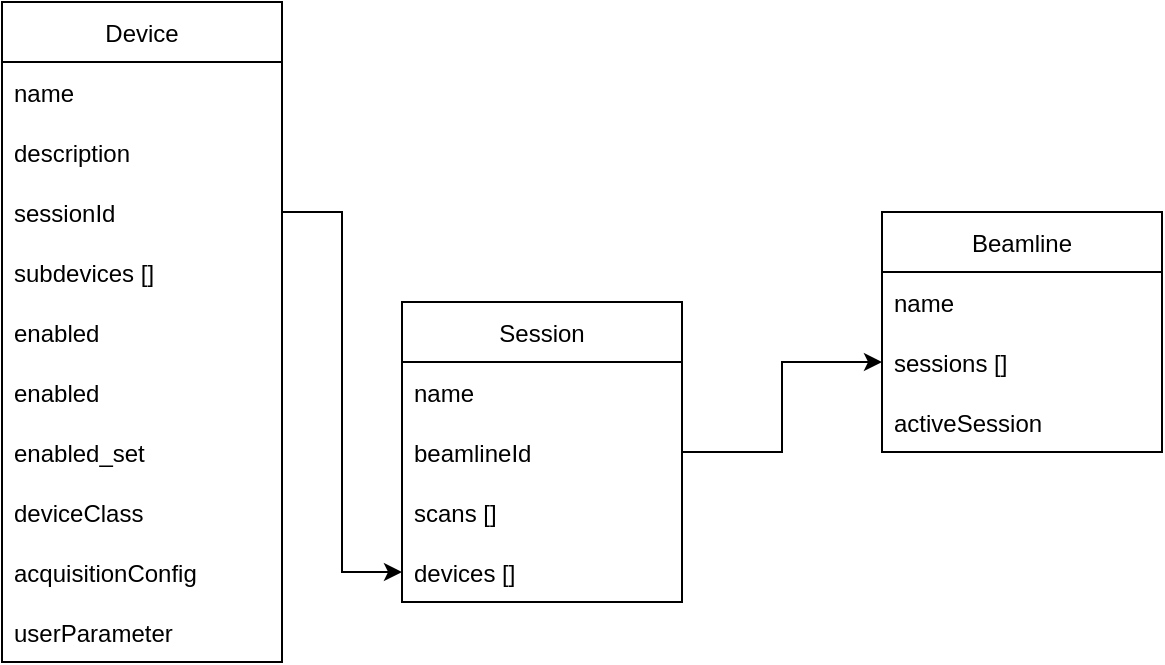 <mxfile>
    <diagram id="lM8l5Z0Aq0sgoTEFW-dG" name="current">
        <mxGraphModel dx="2644" dy="915" grid="1" gridSize="10" guides="1" tooltips="1" connect="1" arrows="1" fold="1" page="1" pageScale="1" pageWidth="1169" pageHeight="827" math="0" shadow="0">
            <root>
                <mxCell id="soIy7uyMmyg0S_ZOvgGp-0"/>
                <mxCell id="soIy7uyMmyg0S_ZOvgGp-1" parent="soIy7uyMmyg0S_ZOvgGp-0"/>
                <mxCell id="gN9IKqw32R8cD9rMZOcJ-0" value="Session" style="swimlane;fontStyle=0;childLayout=stackLayout;horizontal=1;startSize=30;horizontalStack=0;resizeParent=1;resizeParentMax=0;resizeLast=0;collapsible=1;marginBottom=0;" vertex="1" parent="soIy7uyMmyg0S_ZOvgGp-1">
                    <mxGeometry x="-670" y="360" width="140" height="150" as="geometry"/>
                </mxCell>
                <mxCell id="gN9IKqw32R8cD9rMZOcJ-1" value="name" style="text;strokeColor=none;fillColor=none;align=left;verticalAlign=middle;spacingLeft=4;spacingRight=4;overflow=hidden;points=[[0,0.5],[1,0.5]];portConstraint=eastwest;rotatable=0;" vertex="1" parent="gN9IKqw32R8cD9rMZOcJ-0">
                    <mxGeometry y="30" width="140" height="30" as="geometry"/>
                </mxCell>
                <mxCell id="gN9IKqw32R8cD9rMZOcJ-2" value="beamlineId" style="text;strokeColor=none;fillColor=none;align=left;verticalAlign=middle;spacingLeft=4;spacingRight=4;overflow=hidden;points=[[0,0.5],[1,0.5]];portConstraint=eastwest;rotatable=0;" vertex="1" parent="gN9IKqw32R8cD9rMZOcJ-0">
                    <mxGeometry y="60" width="140" height="30" as="geometry"/>
                </mxCell>
                <mxCell id="gN9IKqw32R8cD9rMZOcJ-3" value="scans []" style="text;strokeColor=none;fillColor=none;align=left;verticalAlign=middle;spacingLeft=4;spacingRight=4;overflow=hidden;points=[[0,0.5],[1,0.5]];portConstraint=eastwest;rotatable=0;" vertex="1" parent="gN9IKqw32R8cD9rMZOcJ-0">
                    <mxGeometry y="90" width="140" height="30" as="geometry"/>
                </mxCell>
                <mxCell id="gN9IKqw32R8cD9rMZOcJ-4" value="devices []" style="text;strokeColor=none;fillColor=none;align=left;verticalAlign=middle;spacingLeft=4;spacingRight=4;overflow=hidden;points=[[0,0.5],[1,0.5]];portConstraint=eastwest;rotatable=0;" vertex="1" parent="gN9IKqw32R8cD9rMZOcJ-0">
                    <mxGeometry y="120" width="140" height="30" as="geometry"/>
                </mxCell>
                <mxCell id="gN9IKqw32R8cD9rMZOcJ-6" style="edgeStyle=orthogonalEdgeStyle;rounded=0;orthogonalLoop=1;jettySize=auto;html=1;exitX=1;exitY=0.5;exitDx=0;exitDy=0;entryX=0;entryY=0.5;entryDx=0;entryDy=0;" edge="1" parent="soIy7uyMmyg0S_ZOvgGp-1" source="gN9IKqw32R8cD9rMZOcJ-10" target="gN9IKqw32R8cD9rMZOcJ-4">
                    <mxGeometry relative="1" as="geometry"/>
                </mxCell>
                <mxCell id="gN9IKqw32R8cD9rMZOcJ-7" value="Device" style="swimlane;fontStyle=0;childLayout=stackLayout;horizontal=1;startSize=30;horizontalStack=0;resizeParent=1;resizeParentMax=0;resizeLast=0;collapsible=1;marginBottom=0;" vertex="1" parent="soIy7uyMmyg0S_ZOvgGp-1">
                    <mxGeometry x="-870" y="210" width="140" height="330" as="geometry"/>
                </mxCell>
                <mxCell id="gN9IKqw32R8cD9rMZOcJ-8" value="name" style="text;strokeColor=none;fillColor=none;align=left;verticalAlign=middle;spacingLeft=4;spacingRight=4;overflow=hidden;points=[[0,0.5],[1,0.5]];portConstraint=eastwest;rotatable=0;" vertex="1" parent="gN9IKqw32R8cD9rMZOcJ-7">
                    <mxGeometry y="30" width="140" height="30" as="geometry"/>
                </mxCell>
                <mxCell id="gN9IKqw32R8cD9rMZOcJ-9" value="description" style="text;strokeColor=none;fillColor=none;align=left;verticalAlign=middle;spacingLeft=4;spacingRight=4;overflow=hidden;points=[[0,0.5],[1,0.5]];portConstraint=eastwest;rotatable=0;" vertex="1" parent="gN9IKqw32R8cD9rMZOcJ-7">
                    <mxGeometry y="60" width="140" height="30" as="geometry"/>
                </mxCell>
                <mxCell id="gN9IKqw32R8cD9rMZOcJ-10" value="sessionId" style="text;strokeColor=none;fillColor=none;align=left;verticalAlign=middle;spacingLeft=4;spacingRight=4;overflow=hidden;points=[[0,0.5],[1,0.5]];portConstraint=eastwest;rotatable=0;" vertex="1" parent="gN9IKqw32R8cD9rMZOcJ-7">
                    <mxGeometry y="90" width="140" height="30" as="geometry"/>
                </mxCell>
                <mxCell id="gN9IKqw32R8cD9rMZOcJ-11" value="subdevices []" style="text;strokeColor=none;fillColor=none;align=left;verticalAlign=middle;spacingLeft=4;spacingRight=4;overflow=hidden;points=[[0,0.5],[1,0.5]];portConstraint=eastwest;rotatable=0;" vertex="1" parent="gN9IKqw32R8cD9rMZOcJ-7">
                    <mxGeometry y="120" width="140" height="30" as="geometry"/>
                </mxCell>
                <mxCell id="gN9IKqw32R8cD9rMZOcJ-12" value="enabled" style="text;strokeColor=none;fillColor=none;align=left;verticalAlign=middle;spacingLeft=4;spacingRight=4;overflow=hidden;points=[[0,0.5],[1,0.5]];portConstraint=eastwest;rotatable=0;" vertex="1" parent="gN9IKqw32R8cD9rMZOcJ-7">
                    <mxGeometry y="150" width="140" height="30" as="geometry"/>
                </mxCell>
                <mxCell id="gN9IKqw32R8cD9rMZOcJ-13" value="enabled" style="text;strokeColor=none;fillColor=none;align=left;verticalAlign=middle;spacingLeft=4;spacingRight=4;overflow=hidden;points=[[0,0.5],[1,0.5]];portConstraint=eastwest;rotatable=0;" vertex="1" parent="gN9IKqw32R8cD9rMZOcJ-7">
                    <mxGeometry y="180" width="140" height="30" as="geometry"/>
                </mxCell>
                <mxCell id="gN9IKqw32R8cD9rMZOcJ-14" value="enabled_set" style="text;strokeColor=none;fillColor=none;align=left;verticalAlign=middle;spacingLeft=4;spacingRight=4;overflow=hidden;points=[[0,0.5],[1,0.5]];portConstraint=eastwest;rotatable=0;" vertex="1" parent="gN9IKqw32R8cD9rMZOcJ-7">
                    <mxGeometry y="210" width="140" height="30" as="geometry"/>
                </mxCell>
                <mxCell id="gN9IKqw32R8cD9rMZOcJ-15" value="deviceClass" style="text;strokeColor=none;fillColor=none;align=left;verticalAlign=middle;spacingLeft=4;spacingRight=4;overflow=hidden;points=[[0,0.5],[1,0.5]];portConstraint=eastwest;rotatable=0;" vertex="1" parent="gN9IKqw32R8cD9rMZOcJ-7">
                    <mxGeometry y="240" width="140" height="30" as="geometry"/>
                </mxCell>
                <mxCell id="gN9IKqw32R8cD9rMZOcJ-16" value="acquisitionConfig" style="text;strokeColor=none;fillColor=none;align=left;verticalAlign=middle;spacingLeft=4;spacingRight=4;overflow=hidden;points=[[0,0.5],[1,0.5]];portConstraint=eastwest;rotatable=0;" vertex="1" parent="gN9IKqw32R8cD9rMZOcJ-7">
                    <mxGeometry y="270" width="140" height="30" as="geometry"/>
                </mxCell>
                <mxCell id="gN9IKqw32R8cD9rMZOcJ-17" value="userParameter" style="text;strokeColor=none;fillColor=none;align=left;verticalAlign=middle;spacingLeft=4;spacingRight=4;overflow=hidden;points=[[0,0.5],[1,0.5]];portConstraint=eastwest;rotatable=0;" vertex="1" parent="gN9IKqw32R8cD9rMZOcJ-7">
                    <mxGeometry y="300" width="140" height="30" as="geometry"/>
                </mxCell>
                <mxCell id="J91FPY6UnvLVfEPZkH6M-0" value="Beamline" style="swimlane;fontStyle=0;childLayout=stackLayout;horizontal=1;startSize=30;horizontalStack=0;resizeParent=1;resizeParentMax=0;resizeLast=0;collapsible=1;marginBottom=0;" vertex="1" parent="soIy7uyMmyg0S_ZOvgGp-1">
                    <mxGeometry x="-430" y="315" width="140" height="120" as="geometry"/>
                </mxCell>
                <mxCell id="J91FPY6UnvLVfEPZkH6M-1" value="name" style="text;strokeColor=none;fillColor=none;align=left;verticalAlign=middle;spacingLeft=4;spacingRight=4;overflow=hidden;points=[[0,0.5],[1,0.5]];portConstraint=eastwest;rotatable=0;" vertex="1" parent="J91FPY6UnvLVfEPZkH6M-0">
                    <mxGeometry y="30" width="140" height="30" as="geometry"/>
                </mxCell>
                <mxCell id="J91FPY6UnvLVfEPZkH6M-2" value="sessions []" style="text;strokeColor=none;fillColor=none;align=left;verticalAlign=middle;spacingLeft=4;spacingRight=4;overflow=hidden;points=[[0,0.5],[1,0.5]];portConstraint=eastwest;rotatable=0;" vertex="1" parent="J91FPY6UnvLVfEPZkH6M-0">
                    <mxGeometry y="60" width="140" height="30" as="geometry"/>
                </mxCell>
                <mxCell id="J91FPY6UnvLVfEPZkH6M-4" value="activeSession" style="text;strokeColor=none;fillColor=none;align=left;verticalAlign=middle;spacingLeft=4;spacingRight=4;overflow=hidden;points=[[0,0.5],[1,0.5]];portConstraint=eastwest;rotatable=0;" vertex="1" parent="J91FPY6UnvLVfEPZkH6M-0">
                    <mxGeometry y="90" width="140" height="30" as="geometry"/>
                </mxCell>
                <mxCell id="J91FPY6UnvLVfEPZkH6M-9" style="edgeStyle=orthogonalEdgeStyle;html=1;exitX=1;exitY=0.5;exitDx=0;exitDy=0;entryX=0;entryY=0.5;entryDx=0;entryDy=0;orthogonalLoop=1;rounded=0;" edge="1" parent="soIy7uyMmyg0S_ZOvgGp-1" source="gN9IKqw32R8cD9rMZOcJ-2" target="J91FPY6UnvLVfEPZkH6M-2">
                    <mxGeometry relative="1" as="geometry"/>
                </mxCell>
            </root>
        </mxGraphModel>
    </diagram>
    <diagram id="vCNyTx4VJkq-spmLpPzz" name="envisioned">
        <mxGraphModel dx="2644" dy="915" grid="1" gridSize="10" guides="1" tooltips="1" connect="1" arrows="1" fold="1" page="1" pageScale="1" pageWidth="1169" pageHeight="827" math="0" shadow="0">
            <root>
                <mxCell id="0"/>
                <mxCell id="1" parent="0"/>
                <mxCell id="1Hn1AgGyMTO8uLk5IlXV-2" value="Beamline" style="swimlane;fontStyle=0;childLayout=stackLayout;horizontal=1;startSize=30;horizontalStack=0;resizeParent=1;resizeParentMax=0;resizeLast=0;collapsible=1;marginBottom=0;" parent="1" vertex="1">
                    <mxGeometry x="-350" y="190" width="140" height="180" as="geometry"/>
                </mxCell>
                <mxCell id="1Hn1AgGyMTO8uLk5IlXV-3" value="name" style="text;strokeColor=none;fillColor=none;align=left;verticalAlign=middle;spacingLeft=4;spacingRight=4;overflow=hidden;points=[[0,0.5],[1,0.5]];portConstraint=eastwest;rotatable=0;" parent="1Hn1AgGyMTO8uLk5IlXV-2" vertex="1">
                    <mxGeometry y="30" width="140" height="30" as="geometry"/>
                </mxCell>
                <mxCell id="1Hn1AgGyMTO8uLk5IlXV-4" value="experiment []" style="text;strokeColor=none;fillColor=none;align=left;verticalAlign=middle;spacingLeft=4;spacingRight=4;overflow=hidden;points=[[0,0.5],[1,0.5]];portConstraint=eastwest;rotatable=0;" parent="1Hn1AgGyMTO8uLk5IlXV-2" vertex="1">
                    <mxGeometry y="60" width="140" height="30" as="geometry"/>
                </mxCell>
                <mxCell id="1Hn1AgGyMTO8uLk5IlXV-49" value="beamlineConfig" style="text;strokeColor=none;fillColor=none;align=left;verticalAlign=middle;spacingLeft=4;spacingRight=4;overflow=hidden;points=[[0,0.5],[1,0.5]];portConstraint=eastwest;rotatable=0;" parent="1Hn1AgGyMTO8uLk5IlXV-2" vertex="1">
                    <mxGeometry y="90" width="140" height="30" as="geometry"/>
                </mxCell>
                <mxCell id="1Hn1AgGyMTO8uLk5IlXV-50" value="activeExperiment" style="text;strokeColor=none;fillColor=none;align=left;verticalAlign=middle;spacingLeft=4;spacingRight=4;overflow=hidden;points=[[0,0.5],[1,0.5]];portConstraint=eastwest;rotatable=0;" parent="1Hn1AgGyMTO8uLk5IlXV-2" vertex="1">
                    <mxGeometry y="120" width="140" height="30" as="geometry"/>
                </mxCell>
                <mxCell id="1Hn1AgGyMTO8uLk5IlXV-5" value="templates []" style="text;strokeColor=none;fillColor=none;align=left;verticalAlign=middle;spacingLeft=4;spacingRight=4;overflow=hidden;points=[[0,0.5],[1,0.5]];portConstraint=eastwest;rotatable=0;" parent="1Hn1AgGyMTO8uLk5IlXV-2" vertex="1">
                    <mxGeometry y="150" width="140" height="30" as="geometry"/>
                </mxCell>
                <mxCell id="1Hn1AgGyMTO8uLk5IlXV-6" value="Session" style="swimlane;fontStyle=0;childLayout=stackLayout;horizontal=1;startSize=30;horizontalStack=0;resizeParent=1;resizeParentMax=0;resizeLast=0;collapsible=1;marginBottom=0;" parent="1" vertex="1">
                    <mxGeometry x="-820" y="510" width="140" height="180" as="geometry"/>
                </mxCell>
                <mxCell id="1Hn1AgGyMTO8uLk5IlXV-7" value="name" style="text;strokeColor=none;fillColor=none;align=left;verticalAlign=middle;spacingLeft=4;spacingRight=4;overflow=hidden;points=[[0,0.5],[1,0.5]];portConstraint=eastwest;rotatable=0;" parent="1Hn1AgGyMTO8uLk5IlXV-6" vertex="1">
                    <mxGeometry y="30" width="140" height="30" as="geometry"/>
                </mxCell>
                <mxCell id="1Hn1AgGyMTO8uLk5IlXV-8" value="experimentId" style="text;strokeColor=none;fillColor=none;align=left;verticalAlign=middle;spacingLeft=4;spacingRight=4;overflow=hidden;points=[[0,0.5],[1,0.5]];portConstraint=eastwest;rotatable=0;" parent="1Hn1AgGyMTO8uLk5IlXV-6" vertex="1">
                    <mxGeometry y="60" width="140" height="30" as="geometry"/>
                </mxCell>
                <mxCell id="1Hn1AgGyMTO8uLk5IlXV-53" value="scans []" style="text;strokeColor=none;fillColor=none;align=left;verticalAlign=middle;spacingLeft=4;spacingRight=4;overflow=hidden;points=[[0,0.5],[1,0.5]];portConstraint=eastwest;rotatable=0;" parent="1Hn1AgGyMTO8uLk5IlXV-6" vertex="1">
                    <mxGeometry y="90" width="140" height="30" as="geometry"/>
                </mxCell>
                <mxCell id="1Hn1AgGyMTO8uLk5IlXV-54" value="devices []" style="text;strokeColor=none;fillColor=none;align=left;verticalAlign=middle;spacingLeft=4;spacingRight=4;overflow=hidden;points=[[0,0.5],[1,0.5]];portConstraint=eastwest;rotatable=0;" parent="1Hn1AgGyMTO8uLk5IlXV-6" vertex="1">
                    <mxGeometry y="120" width="140" height="30" as="geometry"/>
                </mxCell>
                <mxCell id="1Hn1AgGyMTO8uLk5IlXV-9" value="sessionConfig" style="text;strokeColor=none;fillColor=none;align=left;verticalAlign=middle;spacingLeft=4;spacingRight=4;overflow=hidden;points=[[0,0.5],[1,0.5]];portConstraint=eastwest;rotatable=0;" parent="1Hn1AgGyMTO8uLk5IlXV-6" vertex="1">
                    <mxGeometry y="150" width="140" height="30" as="geometry"/>
                </mxCell>
                <mxCell id="1Hn1AgGyMTO8uLk5IlXV-48" style="edgeStyle=orthogonalEdgeStyle;rounded=0;orthogonalLoop=1;jettySize=auto;html=1;exitX=1;exitY=0.5;exitDx=0;exitDy=0;entryX=0;entryY=0.5;entryDx=0;entryDy=0;" parent="1" source="1Hn1AgGyMTO8uLk5IlXV-11" target="1Hn1AgGyMTO8uLk5IlXV-4" edge="1">
                    <mxGeometry relative="1" as="geometry">
                        <Array as="points">
                            <mxPoint x="-440" y="265"/>
                            <mxPoint x="-440" y="265"/>
                        </Array>
                    </mxGeometry>
                </mxCell>
                <mxCell id="1Hn1AgGyMTO8uLk5IlXV-10" value="Experiment" style="swimlane;fontStyle=0;childLayout=stackLayout;horizontal=1;startSize=30;horizontalStack=0;resizeParent=1;resizeParentMax=0;resizeLast=0;collapsible=1;marginBottom=0;" parent="1" vertex="1">
                    <mxGeometry x="-640" y="190" width="140" height="360" as="geometry">
                        <mxRectangle x="130" y="250" width="100" height="30" as="alternateBounds"/>
                    </mxGeometry>
                </mxCell>
                <mxCell id="1Hn1AgGyMTO8uLk5IlXV-52" value="name" style="text;strokeColor=none;fillColor=none;align=left;verticalAlign=middle;spacingLeft=4;spacingRight=4;overflow=hidden;points=[[0,0.5],[1,0.5]];portConstraint=eastwest;rotatable=0;" parent="1Hn1AgGyMTO8uLk5IlXV-10" vertex="1">
                    <mxGeometry y="30" width="140" height="30" as="geometry"/>
                </mxCell>
                <mxCell id="1Hn1AgGyMTO8uLk5IlXV-11" value="beamlineId" style="text;strokeColor=none;fillColor=none;align=left;verticalAlign=middle;spacingLeft=4;spacingRight=4;overflow=hidden;points=[[0,0.5],[1,0.5]];portConstraint=eastwest;rotatable=0;" parent="1Hn1AgGyMTO8uLk5IlXV-10" vertex="1">
                    <mxGeometry y="60" width="140" height="30" as="geometry"/>
                </mxCell>
                <mxCell id="1Hn1AgGyMTO8uLk5IlXV-58" value="userId" style="text;strokeColor=none;fillColor=none;align=left;verticalAlign=middle;spacingLeft=4;spacingRight=4;overflow=hidden;points=[[0,0.5],[1,0.5]];portConstraint=eastwest;rotatable=0;" parent="1Hn1AgGyMTO8uLk5IlXV-10" vertex="1">
                    <mxGeometry y="90" width="140" height="30" as="geometry"/>
                </mxCell>
                <mxCell id="1Hn1AgGyMTO8uLk5IlXV-12" value="proposal" style="text;strokeColor=none;fillColor=none;align=left;verticalAlign=middle;spacingLeft=4;spacingRight=4;overflow=hidden;points=[[0,0.5],[1,0.5]];portConstraint=eastwest;rotatable=0;" parent="1Hn1AgGyMTO8uLk5IlXV-10" vertex="1">
                    <mxGeometry y="120" width="140" height="30" as="geometry"/>
                </mxCell>
                <mxCell id="1Hn1AgGyMTO8uLk5IlXV-13" value="PI" style="text;strokeColor=none;fillColor=none;align=left;verticalAlign=middle;spacingLeft=4;spacingRight=4;overflow=hidden;points=[[0,0.5],[1,0.5]];portConstraint=eastwest;rotatable=0;" parent="1Hn1AgGyMTO8uLk5IlXV-10" vertex="1">
                    <mxGeometry y="150" width="140" height="30" as="geometry"/>
                </mxCell>
                <mxCell id="1Hn1AgGyMTO8uLk5IlXV-30" value="datasets" style="text;strokeColor=none;fillColor=none;align=left;verticalAlign=middle;spacingLeft=4;spacingRight=4;overflow=hidden;points=[[0,0.5],[1,0.5]];portConstraint=eastwest;rotatable=0;" parent="1Hn1AgGyMTO8uLk5IlXV-10" vertex="1">
                    <mxGeometry y="180" width="140" height="30" as="geometry"/>
                </mxCell>
                <mxCell id="1Hn1AgGyMTO8uLk5IlXV-31" value="logbook" style="text;strokeColor=none;fillColor=none;align=left;verticalAlign=middle;spacingLeft=4;spacingRight=4;overflow=hidden;points=[[0,0.5],[1,0.5]];portConstraint=eastwest;rotatable=0;" parent="1Hn1AgGyMTO8uLk5IlXV-10" vertex="1">
                    <mxGeometry y="210" width="140" height="30" as="geometry"/>
                </mxCell>
                <mxCell id="1Hn1AgGyMTO8uLk5IlXV-32" value="samples []" style="text;strokeColor=none;fillColor=none;align=left;verticalAlign=middle;spacingLeft=4;spacingRight=4;overflow=hidden;points=[[0,0.5],[1,0.5]];portConstraint=eastwest;rotatable=0;" parent="1Hn1AgGyMTO8uLk5IlXV-10" vertex="1">
                    <mxGeometry y="240" width="140" height="30" as="geometry"/>
                </mxCell>
                <mxCell id="1Hn1AgGyMTO8uLk5IlXV-66" value="experimentConfig" style="text;strokeColor=none;fillColor=none;align=left;verticalAlign=middle;spacingLeft=4;spacingRight=4;overflow=hidden;points=[[0,0.5],[1,0.5]];portConstraint=eastwest;rotatable=0;" parent="1Hn1AgGyMTO8uLk5IlXV-10" vertex="1">
                    <mxGeometry y="270" width="140" height="30" as="geometry"/>
                </mxCell>
                <mxCell id="1Hn1AgGyMTO8uLk5IlXV-65" value="activeSession" style="text;strokeColor=none;fillColor=none;align=left;verticalAlign=middle;spacingLeft=4;spacingRight=4;overflow=hidden;points=[[0,0.5],[1,0.5]];portConstraint=eastwest;rotatable=0;" parent="1Hn1AgGyMTO8uLk5IlXV-10" vertex="1">
                    <mxGeometry y="300" width="140" height="30" as="geometry"/>
                </mxCell>
                <mxCell id="1Hn1AgGyMTO8uLk5IlXV-33" value="sessions []" style="text;strokeColor=none;fillColor=none;align=left;verticalAlign=middle;spacingLeft=4;spacingRight=4;overflow=hidden;points=[[0,0.5],[1,0.5]];portConstraint=eastwest;rotatable=0;" parent="1Hn1AgGyMTO8uLk5IlXV-10" vertex="1">
                    <mxGeometry y="330" width="140" height="30" as="geometry"/>
                </mxCell>
                <mxCell id="1Hn1AgGyMTO8uLk5IlXV-55" style="edgeStyle=orthogonalEdgeStyle;rounded=0;orthogonalLoop=1;jettySize=auto;html=1;exitX=1;exitY=0.5;exitDx=0;exitDy=0;entryX=0;entryY=0.5;entryDx=0;entryDy=0;" parent="1" source="1Hn1AgGyMTO8uLk5IlXV-16" target="1Hn1AgGyMTO8uLk5IlXV-54" edge="1">
                    <mxGeometry relative="1" as="geometry"/>
                </mxCell>
                <mxCell id="1Hn1AgGyMTO8uLk5IlXV-14" value="Device" style="swimlane;fontStyle=0;childLayout=stackLayout;horizontal=1;startSize=30;horizontalStack=0;resizeParent=1;resizeParentMax=0;resizeLast=0;collapsible=1;marginBottom=0;" parent="1" vertex="1">
                    <mxGeometry x="-1020" y="390" width="140" height="300" as="geometry"/>
                </mxCell>
                <mxCell id="1Hn1AgGyMTO8uLk5IlXV-15" value="name" style="text;strokeColor=none;fillColor=none;align=left;verticalAlign=middle;spacingLeft=4;spacingRight=4;overflow=hidden;points=[[0,0.5],[1,0.5]];portConstraint=eastwest;rotatable=0;" parent="1Hn1AgGyMTO8uLk5IlXV-14" vertex="1">
                    <mxGeometry y="30" width="140" height="30" as="geometry"/>
                </mxCell>
                <mxCell id="1Hn1AgGyMTO8uLk5IlXV-73" value="description" style="text;strokeColor=none;fillColor=none;align=left;verticalAlign=middle;spacingLeft=4;spacingRight=4;overflow=hidden;points=[[0,0.5],[1,0.5]];portConstraint=eastwest;rotatable=0;" parent="1Hn1AgGyMTO8uLk5IlXV-14" vertex="1">
                    <mxGeometry y="60" width="140" height="30" as="geometry"/>
                </mxCell>
                <mxCell id="1Hn1AgGyMTO8uLk5IlXV-16" value="sessionId" style="text;strokeColor=none;fillColor=none;align=left;verticalAlign=middle;spacingLeft=4;spacingRight=4;overflow=hidden;points=[[0,0.5],[1,0.5]];portConstraint=eastwest;rotatable=0;" parent="1Hn1AgGyMTO8uLk5IlXV-14" vertex="1">
                    <mxGeometry y="90" width="140" height="30" as="geometry"/>
                </mxCell>
                <mxCell id="1Hn1AgGyMTO8uLk5IlXV-67" value="subdevices []" style="text;strokeColor=none;fillColor=none;align=left;verticalAlign=middle;spacingLeft=4;spacingRight=4;overflow=hidden;points=[[0,0.5],[1,0.5]];portConstraint=eastwest;rotatable=0;" parent="1Hn1AgGyMTO8uLk5IlXV-14" vertex="1">
                    <mxGeometry y="120" width="140" height="30" as="geometry"/>
                </mxCell>
                <mxCell id="1Hn1AgGyMTO8uLk5IlXV-68" value="enabled" style="text;strokeColor=none;fillColor=none;align=left;verticalAlign=middle;spacingLeft=4;spacingRight=4;overflow=hidden;points=[[0,0.5],[1,0.5]];portConstraint=eastwest;rotatable=0;" parent="1Hn1AgGyMTO8uLk5IlXV-14" vertex="1">
                    <mxGeometry y="150" width="140" height="30" as="geometry"/>
                </mxCell>
                <mxCell id="1Hn1AgGyMTO8uLk5IlXV-70" value="enabled_set" style="text;strokeColor=none;fillColor=none;align=left;verticalAlign=middle;spacingLeft=4;spacingRight=4;overflow=hidden;points=[[0,0.5],[1,0.5]];portConstraint=eastwest;rotatable=0;" parent="1Hn1AgGyMTO8uLk5IlXV-14" vertex="1">
                    <mxGeometry y="180" width="140" height="30" as="geometry"/>
                </mxCell>
                <mxCell id="1Hn1AgGyMTO8uLk5IlXV-71" value="deviceClass" style="text;strokeColor=none;fillColor=none;align=left;verticalAlign=middle;spacingLeft=4;spacingRight=4;overflow=hidden;points=[[0,0.5],[1,0.5]];portConstraint=eastwest;rotatable=0;" parent="1Hn1AgGyMTO8uLk5IlXV-14" vertex="1">
                    <mxGeometry y="210" width="140" height="30" as="geometry"/>
                </mxCell>
                <mxCell id="1Hn1AgGyMTO8uLk5IlXV-72" value="acquisitionConfig" style="text;strokeColor=none;fillColor=none;align=left;verticalAlign=middle;spacingLeft=4;spacingRight=4;overflow=hidden;points=[[0,0.5],[1,0.5]];portConstraint=eastwest;rotatable=0;" parent="1Hn1AgGyMTO8uLk5IlXV-14" vertex="1">
                    <mxGeometry y="240" width="140" height="30" as="geometry"/>
                </mxCell>
                <mxCell id="1Hn1AgGyMTO8uLk5IlXV-17" value="userParameter" style="text;strokeColor=none;fillColor=none;align=left;verticalAlign=middle;spacingLeft=4;spacingRight=4;overflow=hidden;points=[[0,0.5],[1,0.5]];portConstraint=eastwest;rotatable=0;" parent="1Hn1AgGyMTO8uLk5IlXV-14" vertex="1">
                    <mxGeometry y="270" width="140" height="30" as="geometry"/>
                </mxCell>
                <mxCell id="1Hn1AgGyMTO8uLk5IlXV-18" value="Pipelines" style="swimlane;fontStyle=0;childLayout=stackLayout;horizontal=1;startSize=30;horizontalStack=0;resizeParent=1;resizeParentMax=0;resizeLast=0;collapsible=1;marginBottom=0;" parent="1" vertex="1" collapsed="1">
                    <mxGeometry x="-795" y="190" width="90" height="30" as="geometry">
                        <mxRectangle x="-590" y="90" width="140" height="120" as="alternateBounds"/>
                    </mxGeometry>
                </mxCell>
                <mxCell id="1Hn1AgGyMTO8uLk5IlXV-19" value="Item 1" style="text;strokeColor=none;fillColor=none;align=left;verticalAlign=middle;spacingLeft=4;spacingRight=4;overflow=hidden;points=[[0,0.5],[1,0.5]];portConstraint=eastwest;rotatable=0;" parent="1Hn1AgGyMTO8uLk5IlXV-18" vertex="1">
                    <mxGeometry y="30" width="90" height="30" as="geometry"/>
                </mxCell>
                <mxCell id="1Hn1AgGyMTO8uLk5IlXV-20" value="Item 2" style="text;strokeColor=none;fillColor=none;align=left;verticalAlign=middle;spacingLeft=4;spacingRight=4;overflow=hidden;points=[[0,0.5],[1,0.5]];portConstraint=eastwest;rotatable=0;" parent="1Hn1AgGyMTO8uLk5IlXV-18" vertex="1">
                    <mxGeometry y="60" width="90" height="30" as="geometry"/>
                </mxCell>
                <mxCell id="1Hn1AgGyMTO8uLk5IlXV-21" value="Item 3" style="text;strokeColor=none;fillColor=none;align=left;verticalAlign=middle;spacingLeft=4;spacingRight=4;overflow=hidden;points=[[0,0.5],[1,0.5]];portConstraint=eastwest;rotatable=0;" parent="1Hn1AgGyMTO8uLk5IlXV-18" vertex="1">
                    <mxGeometry y="90" width="90" height="30" as="geometry"/>
                </mxCell>
                <mxCell id="1Hn1AgGyMTO8uLk5IlXV-22" value="Sample" style="swimlane;fontStyle=0;childLayout=stackLayout;horizontal=1;startSize=30;horizontalStack=0;resizeParent=1;resizeParentMax=0;resizeLast=0;collapsible=1;marginBottom=0;" parent="1" vertex="1">
                    <mxGeometry x="-410" y="570" width="140" height="120" as="geometry"/>
                </mxCell>
                <mxCell id="1Hn1AgGyMTO8uLk5IlXV-23" value="experiments []" style="text;strokeColor=none;fillColor=none;align=left;verticalAlign=middle;spacingLeft=4;spacingRight=4;overflow=hidden;points=[[0,0.5],[1,0.5]];portConstraint=eastwest;rotatable=0;" parent="1Hn1AgGyMTO8uLk5IlXV-22" vertex="1">
                    <mxGeometry y="30" width="140" height="30" as="geometry"/>
                </mxCell>
                <mxCell id="1Hn1AgGyMTO8uLk5IlXV-24" value="Item 2" style="text;strokeColor=none;fillColor=none;align=left;verticalAlign=middle;spacingLeft=4;spacingRight=4;overflow=hidden;points=[[0,0.5],[1,0.5]];portConstraint=eastwest;rotatable=0;" parent="1Hn1AgGyMTO8uLk5IlXV-22" vertex="1">
                    <mxGeometry y="60" width="140" height="30" as="geometry"/>
                </mxCell>
                <mxCell id="1Hn1AgGyMTO8uLk5IlXV-25" value="Item 3" style="text;strokeColor=none;fillColor=none;align=left;verticalAlign=middle;spacingLeft=4;spacingRight=4;overflow=hidden;points=[[0,0.5],[1,0.5]];portConstraint=eastwest;rotatable=0;" parent="1Hn1AgGyMTO8uLk5IlXV-22" vertex="1">
                    <mxGeometry y="90" width="140" height="30" as="geometry"/>
                </mxCell>
                <mxCell id="1Hn1AgGyMTO8uLk5IlXV-26" value="User" style="swimlane;fontStyle=0;childLayout=stackLayout;horizontal=1;startSize=30;horizontalStack=0;resizeParent=1;resizeParentMax=0;resizeLast=0;collapsible=1;marginBottom=0;" parent="1" vertex="1">
                    <mxGeometry x="-350" y="390" width="140" height="90" as="geometry"/>
                </mxCell>
                <mxCell id="1Hn1AgGyMTO8uLk5IlXV-27" value="experiments []" style="text;strokeColor=none;fillColor=none;align=left;verticalAlign=middle;spacingLeft=4;spacingRight=4;overflow=hidden;points=[[0,0.5],[1,0.5]];portConstraint=eastwest;rotatable=0;" parent="1Hn1AgGyMTO8uLk5IlXV-26" vertex="1">
                    <mxGeometry y="30" width="140" height="30" as="geometry"/>
                </mxCell>
                <mxCell id="1Hn1AgGyMTO8uLk5IlXV-28" value="samples []" style="text;strokeColor=none;fillColor=none;align=left;verticalAlign=middle;spacingLeft=4;spacingRight=4;overflow=hidden;points=[[0,0.5],[1,0.5]];portConstraint=eastwest;rotatable=0;" parent="1Hn1AgGyMTO8uLk5IlXV-26" vertex="1">
                    <mxGeometry y="60" width="140" height="30" as="geometry"/>
                </mxCell>
                <mxCell id="1Hn1AgGyMTO8uLk5IlXV-59" style="edgeStyle=orthogonalEdgeStyle;rounded=0;orthogonalLoop=1;jettySize=auto;html=1;exitX=1;exitY=0.5;exitDx=0;exitDy=0;entryX=0;entryY=0.5;entryDx=0;entryDy=0;" parent="1" source="1Hn1AgGyMTO8uLk5IlXV-58" target="1Hn1AgGyMTO8uLk5IlXV-28" edge="1">
                    <mxGeometry relative="1" as="geometry"/>
                </mxCell>
                <mxCell id="1Hn1AgGyMTO8uLk5IlXV-63" style="edgeStyle=orthogonalEdgeStyle;rounded=0;orthogonalLoop=1;jettySize=auto;html=1;exitX=1;exitY=0.5;exitDx=0;exitDy=0;entryX=0;entryY=0.5;entryDx=0;entryDy=0;" parent="1" source="1Hn1AgGyMTO8uLk5IlXV-8" target="1Hn1AgGyMTO8uLk5IlXV-33" edge="1">
                    <mxGeometry relative="1" as="geometry"/>
                </mxCell>
                <mxCell id="1Hn1AgGyMTO8uLk5IlXV-74" style="edgeStyle=orthogonalEdgeStyle;rounded=0;orthogonalLoop=1;jettySize=auto;html=1;exitX=1;exitY=0.5;exitDx=0;exitDy=0;entryX=0;entryY=0.5;entryDx=0;entryDy=0;" parent="1" source="1Hn1AgGyMTO8uLk5IlXV-32" target="1Hn1AgGyMTO8uLk5IlXV-23" edge="1">
                    <mxGeometry relative="1" as="geometry"/>
                </mxCell>
            </root>
        </mxGraphModel>
    </diagram>
</mxfile>